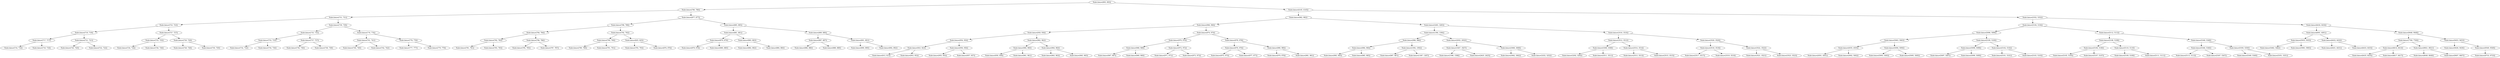 digraph G{
1052079982 [label="Node{data=[893, 893]}"]
1052079982 -> 436383243
436383243 [label="Node{data=[780, 780]}"]
436383243 -> 67087062
67087062 [label="Node{data=[731, 731]}"]
67087062 -> 612565338
612565338 [label="Node{data=[723, 723]}"]
612565338 -> 832048291
832048291 [label="Node{data=[719, 719]}"]
832048291 -> 1055231597
1055231597 [label="Node{data=[717, 717]}"]
1055231597 -> 1077033597
1077033597 [label="Node{data=[716, 716]}"]
1055231597 -> 2089249520
2089249520 [label="Node{data=[718, 718]}"]
832048291 -> 227249367
227249367 [label="Node{data=[721, 721]}"]
227249367 -> 521137645
521137645 [label="Node{data=[720, 720]}"]
227249367 -> 1312804259
1312804259 [label="Node{data=[722, 722]}"]
612565338 -> 162070142
162070142 [label="Node{data=[727, 727]}"]
162070142 -> 1486104232
1486104232 [label="Node{data=[725, 725]}"]
1486104232 -> 940890322
940890322 [label="Node{data=[724, 724]}"]
1486104232 -> 150362278
150362278 [label="Node{data=[726, 726]}"]
162070142 -> 1189289160
1189289160 [label="Node{data=[729, 729]}"]
1189289160 -> 1060881370
1060881370 [label="Node{data=[728, 728]}"]
1189289160 -> 561467047
561467047 [label="Node{data=[730, 730]}"]
67087062 -> 461246791
461246791 [label="Node{data=[739, 739]}"]
461246791 -> 1168460732
1168460732 [label="Node{data=[735, 735]}"]
1168460732 -> 618751425
618751425 [label="Node{data=[733, 733]}"]
618751425 -> 1064830348
1064830348 [label="Node{data=[732, 732]}"]
618751425 -> 1416093453
1416093453 [label="Node{data=[734, 734]}"]
1168460732 -> 997234326
997234326 [label="Node{data=[737, 737]}"]
997234326 -> 336606036
336606036 [label="Node{data=[736, 736]}"]
997234326 -> 1807421503
1807421503 [label="Node{data=[738, 738]}"]
461246791 -> 30291442
30291442 [label="Node{data=[776, 776]}"]
30291442 -> 1052100475
1052100475 [label="Node{data=[741, 741]}"]
1052100475 -> 724228458
724228458 [label="Node{data=[740, 740]}"]
1052100475 -> 413339352
413339352 [label="Node{data=[742, 742]}"]
30291442 -> 1748162971
1748162971 [label="Node{data=[778, 778]}"]
1748162971 -> 2016167417
2016167417 [label="Node{data=[777, 777]}"]
1748162971 -> 95433247
95433247 [label="Node{data=[779, 779]}"]
436383243 -> 98908607
98908607 [label="Node{data=[877, 877]}"]
98908607 -> 2078656153
2078656153 [label="Node{data=[788, 788]}"]
2078656153 -> 1635538833
1635538833 [label="Node{data=[784, 784]}"]
1635538833 -> 1700311403
1700311403 [label="Node{data=[782, 782]}"]
1700311403 -> 1230787774
1230787774 [label="Node{data=[781, 781]}"]
1700311403 -> 475562498
475562498 [label="Node{data=[783, 783]}"]
1635538833 -> 521899719
521899719 [label="Node{data=[786, 786]}"]
521899719 -> 1063827366
1063827366 [label="Node{data=[785, 785]}"]
521899719 -> 339410257
339410257 [label="Node{data=[787, 787]}"]
2078656153 -> 1277830470
1277830470 [label="Node{data=[792, 792]}"]
1277830470 -> 260372402
260372402 [label="Node{data=[790, 790]}"]
260372402 -> 1974187107
1974187107 [label="Node{data=[789, 789]}"]
260372402 -> 918036466
918036466 [label="Node{data=[791, 791]}"]
1277830470 -> 732241014
732241014 [label="Node{data=[825, 825]}"]
732241014 -> 53762007
53762007 [label="Node{data=[793, 793]}"]
732241014 -> 722793342
722793342 [label="Node{data=[876, 876]}"]
98908607 -> 1562721889
1562721889 [label="Node{data=[885, 885]}"]
1562721889 -> 1591795487
1591795487 [label="Node{data=[881, 881]}"]
1591795487 -> 2144051707
2144051707 [label="Node{data=[879, 879]}"]
2144051707 -> 1942495871
1942495871 [label="Node{data=[878, 878]}"]
2144051707 -> 124443729
124443729 [label="Node{data=[880, 880]}"]
1591795487 -> 1605038980
1605038980 [label="Node{data=[883, 883]}"]
1605038980 -> 2102150643
2102150643 [label="Node{data=[882, 882]}"]
1605038980 -> 1327844351
1327844351 [label="Node{data=[884, 884]}"]
1562721889 -> 511479326
511479326 [label="Node{data=[889, 889]}"]
511479326 -> 373450886
373450886 [label="Node{data=[887, 887]}"]
373450886 -> 155112544
155112544 [label="Node{data=[886, 886]}"]
373450886 -> 1822497803
1822497803 [label="Node{data=[888, 888]}"]
511479326 -> 374830079
374830079 [label="Node{data=[891, 891]}"]
374830079 -> 324284395
324284395 [label="Node{data=[890, 890]}"]
374830079 -> 1815503925
1815503925 [label="Node{data=[892, 892]}"]
1052079982 -> 143883516
143883516 [label="Node{data=[4145, 4145]}"]
143883516 -> 636894874
636894874 [label="Node{data=[982, 982]}"]
636894874 -> 393180856
393180856 [label="Node{data=[966, 966]}"]
393180856 -> 1210560428
1210560428 [label="Node{data=[958, 958]}"]
1210560428 -> 1539329736
1539329736 [label="Node{data=[954, 954]}"]
1539329736 -> 1339472324
1339472324 [label="Node{data=[923, 923]}"]
1339472324 -> 593546288
593546288 [label="Node{data=[913, 913]}"]
1339472324 -> 1448037695
1448037695 [label="Node{data=[953, 953]}"]
1539329736 -> 253816624
253816624 [label="Node{data=[956, 956]}"]
253816624 -> 1967288201
1967288201 [label="Node{data=[955, 955]}"]
253816624 -> 1357261917
1357261917 [label="Node{data=[957, 957]}"]
1210560428 -> 2087495115
2087495115 [label="Node{data=[962, 962]}"]
2087495115 -> 1950194713
1950194713 [label="Node{data=[960, 960]}"]
1950194713 -> 308644656
308644656 [label="Node{data=[959, 959]}"]
1950194713 -> 1929431525
1929431525 [label="Node{data=[961, 961]}"]
2087495115 -> 1784375475
1784375475 [label="Node{data=[964, 964]}"]
1784375475 -> 1914633397
1914633397 [label="Node{data=[963, 963]}"]
1784375475 -> 1276954061
1276954061 [label="Node{data=[965, 965]}"]
393180856 -> 967205450
967205450 [label="Node{data=[974, 974]}"]
967205450 -> 143235901
143235901 [label="Node{data=[970, 970]}"]
143235901 -> 234300877
234300877 [label="Node{data=[968, 968]}"]
234300877 -> 661633811
661633811 [label="Node{data=[967, 967]}"]
234300877 -> 760293766
760293766 [label="Node{data=[969, 969]}"]
143235901 -> 1774522210
1774522210 [label="Node{data=[972, 972]}"]
1774522210 -> 1571325658
1571325658 [label="Node{data=[971, 971]}"]
1774522210 -> 130357599
130357599 [label="Node{data=[973, 973]}"]
967205450 -> 595332408
595332408 [label="Node{data=[978, 978]}"]
595332408 -> 1644406826
1644406826 [label="Node{data=[976, 976]}"]
1644406826 -> 2072280294
2072280294 [label="Node{data=[975, 975]}"]
1644406826 -> 1411681576
1411681576 [label="Node{data=[977, 977]}"]
595332408 -> 401760089
401760089 [label="Node{data=[980, 980]}"]
401760089 -> 1750071157
1750071157 [label="Node{data=[979, 979]}"]
401760089 -> 821351894
821351894 [label="Node{data=[981, 981]}"]
636894874 -> 1086931757
1086931757 [label="Node{data=[3283, 3283]}"]
1086931757 -> 1170523386
1170523386 [label="Node{data=[1394, 1394]}"]
1170523386 -> 1378318184
1378318184 [label="Node{data=[986, 986]}"]
1378318184 -> 1147884191
1147884191 [label="Node{data=[984, 984]}"]
1147884191 -> 1311879444
1311879444 [label="Node{data=[983, 983]}"]
1147884191 -> 758206268
758206268 [label="Node{data=[985, 985]}"]
1378318184 -> 1145369029
1145369029 [label="Node{data=[1092, 1092]}"]
1145369029 -> 1512418424
1512418424 [label="Node{data=[987, 987]}"]
1145369029 -> 425664313
425664313 [label="Node{data=[1387, 1387]}"]
1170523386 -> 1043397505
1043397505 [label="Node{data=[2932, 2932]}"]
1043397505 -> 1570369371
1570369371 [label="Node{data=[1827, 1827]}"]
1570369371 -> 707317500
707317500 [label="Node{data=[1598, 1598]}"]
1570369371 -> 1265609303
1265609303 [label="Node{data=[2625, 2625]}"]
1043397505 -> 1916451912
1916451912 [label="Node{data=[3068, 3068]}"]
1916451912 -> 1615558243
1615558243 [label="Node{data=[3062, 3062]}"]
1916451912 -> 217582520
217582520 [label="Node{data=[3252, 3252]}"]
1086931757 -> 989017442
989017442 [label="Node{data=[3516, 3516]}"]
989017442 -> 487327368
487327368 [label="Node{data=[3512, 3512]}"]
487327368 -> 651133732
651133732 [label="Node{data=[3308, 3308]}"]
651133732 -> 1780939150
1780939150 [label="Node{data=[3292, 3292]}"]
651133732 -> 1230870925
1230870925 [label="Node{data=[3511, 3511]}"]
487327368 -> 882441832
882441832 [label="Node{data=[3514, 3514]}"]
882441832 -> 1855229308
1855229308 [label="Node{data=[3513, 3513]}"]
882441832 -> 866382761
866382761 [label="Node{data=[3515, 3515]}"]
989017442 -> 370644385
370644385 [label="Node{data=[3520, 3520]}"]
370644385 -> 1703887541
1703887541 [label="Node{data=[3518, 3518]}"]
1703887541 -> 792382485
792382485 [label="Node{data=[3517, 3517]}"]
1703887541 -> 52976864
52976864 [label="Node{data=[3519, 3519]}"]
370644385 -> 691563449
691563449 [label="Node{data=[3522, 3522]}"]
691563449 -> 909975233
909975233 [label="Node{data=[3521, 3521]}"]
691563449 -> 1327380087
1327380087 [label="Node{data=[3523, 3523]}"]
143883516 -> 235977768
235977768 [label="Node{data=[5352, 5352]}"]
235977768 -> 1688173552
1688173552 [label="Node{data=[5104, 5104]}"]
1688173552 -> 973781684
973781684 [label="Node{data=[5096, 5096]}"]
973781684 -> 77172236
77172236 [label="Node{data=[5063, 5063]}"]
77172236 -> 266572619
266572619 [label="Node{data=[4555, 4555]}"]
266572619 -> 280766908
280766908 [label="Node{data=[4501, 4501]}"]
266572619 -> 2139942405
2139942405 [label="Node{data=[5002, 5002]}"]
77172236 -> 925758998
925758998 [label="Node{data=[5094, 5094]}"]
925758998 -> 608653939
608653939 [label="Node{data=[5093, 5093]}"]
925758998 -> 1430748814
1430748814 [label="Node{data=[5095, 5095]}"]
973781684 -> 1294159589
1294159589 [label="Node{data=[5100, 5100]}"]
1294159589 -> 359042065
359042065 [label="Node{data=[5098, 5098]}"]
359042065 -> 187469828
187469828 [label="Node{data=[5097, 5097]}"]
359042065 -> 1710308577
1710308577 [label="Node{data=[5099, 5099]}"]
1294159589 -> 846336732
846336732 [label="Node{data=[5102, 5102]}"]
846336732 -> 324343431
324343431 [label="Node{data=[5101, 5101]}"]
846336732 -> 2081818713
2081818713 [label="Node{data=[5103, 5103]}"]
1688173552 -> 275526926
275526926 [label="Node{data=[5112, 5112]}"]
275526926 -> 841625901
841625901 [label="Node{data=[5108, 5108]}"]
841625901 -> 158398657
158398657 [label="Node{data=[5106, 5106]}"]
158398657 -> 1164475766
1164475766 [label="Node{data=[5105, 5105]}"]
158398657 -> 878568592
878568592 [label="Node{data=[5107, 5107]}"]
841625901 -> 1469913199
1469913199 [label="Node{data=[5110, 5110]}"]
1469913199 -> 1495618733
1495618733 [label="Node{data=[5109, 5109]}"]
1469913199 -> 1595937074
1595937074 [label="Node{data=[5111, 5111]}"]
275526926 -> 75634466
75634466 [label="Node{data=[5348, 5348]}"]
75634466 -> 996354493
996354493 [label="Node{data=[5346, 5346]}"]
996354493 -> 1217430080
1217430080 [label="Node{data=[5113, 5113]}"]
996354493 -> 400995297
400995297 [label="Node{data=[5347, 5347]}"]
75634466 -> 63540536
63540536 [label="Node{data=[5350, 5350]}"]
63540536 -> 558195261
558195261 [label="Node{data=[5349, 5349]}"]
63540536 -> 1837856471
1837856471 [label="Node{data=[5351, 5351]}"]
235977768 -> 1339074876
1339074876 [label="Node{data=[6434, 6434]}"]
1339074876 -> 4152755
4152755 [label="Node{data=[6091, 6091]}"]
4152755 -> 182555395
182555395 [label="Node{data=[5935, 5935]}"]
182555395 -> 1013604678
1013604678 [label="Node{data=[5482, 5482]}"]
182555395 -> 1991878334
1991878334 [label="Node{data=[5983, 5983]}"]
4152755 -> 202485535
202485535 [label="Node{data=[6432, 6432]}"]
202485535 -> 175000597
175000597 [label="Node{data=[6431, 6431]}"]
202485535 -> 1709272143
1709272143 [label="Node{data=[6433, 6433]}"]
1339074876 -> 1582742043
1582742043 [label="Node{data=[9048, 9048]}"]
1582742043 -> 1597935513
1597935513 [label="Node{data=[7769, 7769]}"]
1597935513 -> 667446927
667446927 [label="Node{data=[6614, 6614]}"]
667446927 -> 1227222317
1227222317 [label="Node{data=[6435, 6435]}"]
667446927 -> 575148144
575148144 [label="Node{data=[6617, 6617]}"]
1597935513 -> 161550823
161550823 [label="Node{data=[8921, 8921]}"]
161550823 -> 1845078602
1845078602 [label="Node{data=[8049, 8049]}"]
161550823 -> 190017117
190017117 [label="Node{data=[9007, 9007]}"]
1582742043 -> 1778001111
1778001111 [label="Node{data=[9453, 9453]}"]
1778001111 -> 1750416934
1750416934 [label="Node{data=[9436, 9436]}"]
1778001111 -> 1214145180
1214145180 [label="Node{data=[9549, 9549]}"]
1214145180 -> 1483725900
1483725900 [label="Node{data=[9733, 9733]}"]
}